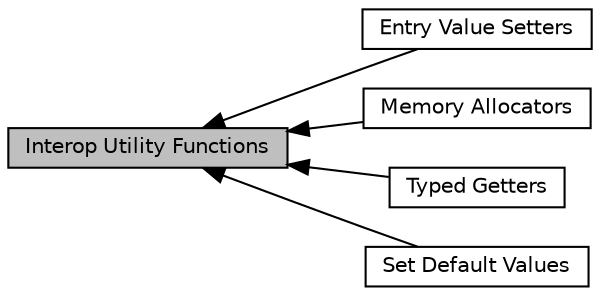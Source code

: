 digraph "Interop Utility Functions"
{
  edge [fontname="Helvetica",fontsize="10",labelfontname="Helvetica",labelfontsize="10"];
  node [fontname="Helvetica",fontsize="10",shape=record];
  rankdir=LR;
  Node4 [label="Entry Value Setters",height=0.2,width=0.4,color="black", fillcolor="white", style="filled",URL="$group__ValueSetters.html"];
  Node0 [label="Interop Utility Functions",height=0.2,width=0.4,color="black", fillcolor="grey75", style="filled", fontcolor="black"];
  Node1 [label="Memory Allocators",height=0.2,width=0.4,color="black", fillcolor="white", style="filled",URL="$group__MemoryAllocators.html"];
  Node2 [label="Typed Getters",height=0.2,width=0.4,color="black", fillcolor="white", style="filled",URL="$group__TypedGetters.html"];
  Node3 [label="Set Default Values",height=0.2,width=0.4,color="black", fillcolor="white", style="filled",URL="$group__SetDefault.html"];
  Node0->Node1 [shape=plaintext, dir="back", style="solid"];
  Node0->Node2 [shape=plaintext, dir="back", style="solid"];
  Node0->Node3 [shape=plaintext, dir="back", style="solid"];
  Node0->Node4 [shape=plaintext, dir="back", style="solid"];
}
